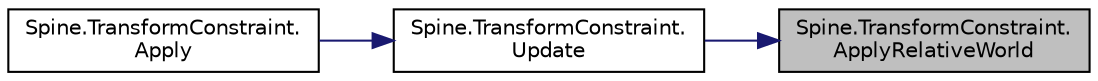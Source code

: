 digraph "Spine.TransformConstraint.ApplyRelativeWorld"
{
 // LATEX_PDF_SIZE
  edge [fontname="Helvetica",fontsize="10",labelfontname="Helvetica",labelfontsize="10"];
  node [fontname="Helvetica",fontsize="10",shape=record];
  rankdir="RL";
  Node1 [label="Spine.TransformConstraint.\lApplyRelativeWorld",height=0.2,width=0.4,color="black", fillcolor="grey75", style="filled", fontcolor="black",tooltip=" "];
  Node1 -> Node2 [dir="back",color="midnightblue",fontsize="10",style="solid",fontname="Helvetica"];
  Node2 [label="Spine.TransformConstraint.\lUpdate",height=0.2,width=0.4,color="black", fillcolor="white", style="filled",URL="$class_spine_1_1_transform_constraint.html#aae86c5f4517de6fe45671f7edb8864dc",tooltip=" "];
  Node2 -> Node3 [dir="back",color="midnightblue",fontsize="10",style="solid",fontname="Helvetica"];
  Node3 [label="Spine.TransformConstraint.\lApply",height=0.2,width=0.4,color="black", fillcolor="white", style="filled",URL="$class_spine_1_1_transform_constraint.html#a87fe519e24de8ddb8169c15d621121e2",tooltip=" "];
}
